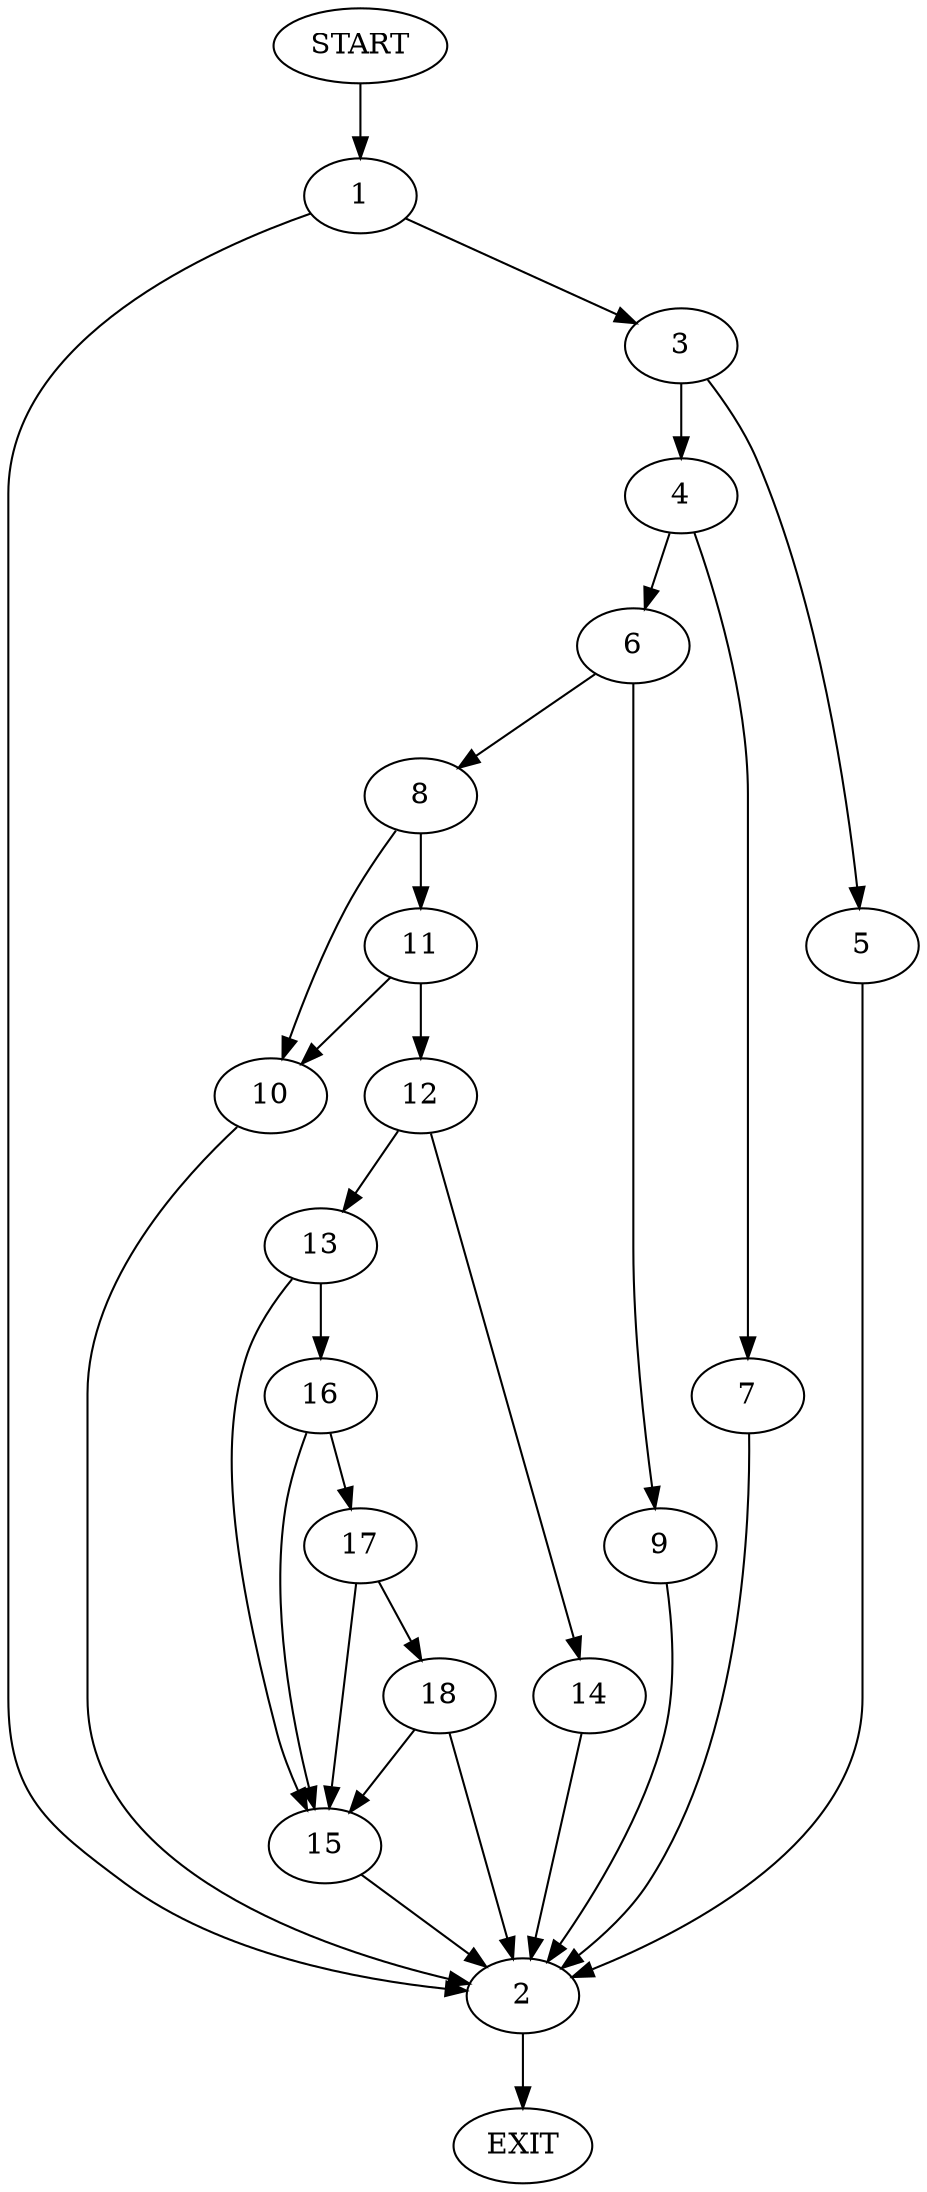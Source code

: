 digraph {
0 [label="START"]
19 [label="EXIT"]
0 -> 1
1 -> 2
1 -> 3
2 -> 19
3 -> 4
3 -> 5
4 -> 6
4 -> 7
5 -> 2
6 -> 8
6 -> 9
7 -> 2
9 -> 2
8 -> 10
8 -> 11
10 -> 2
11 -> 10
11 -> 12
12 -> 13
12 -> 14
14 -> 2
13 -> 15
13 -> 16
15 -> 2
16 -> 15
16 -> 17
17 -> 15
17 -> 18
18 -> 15
18 -> 2
}
